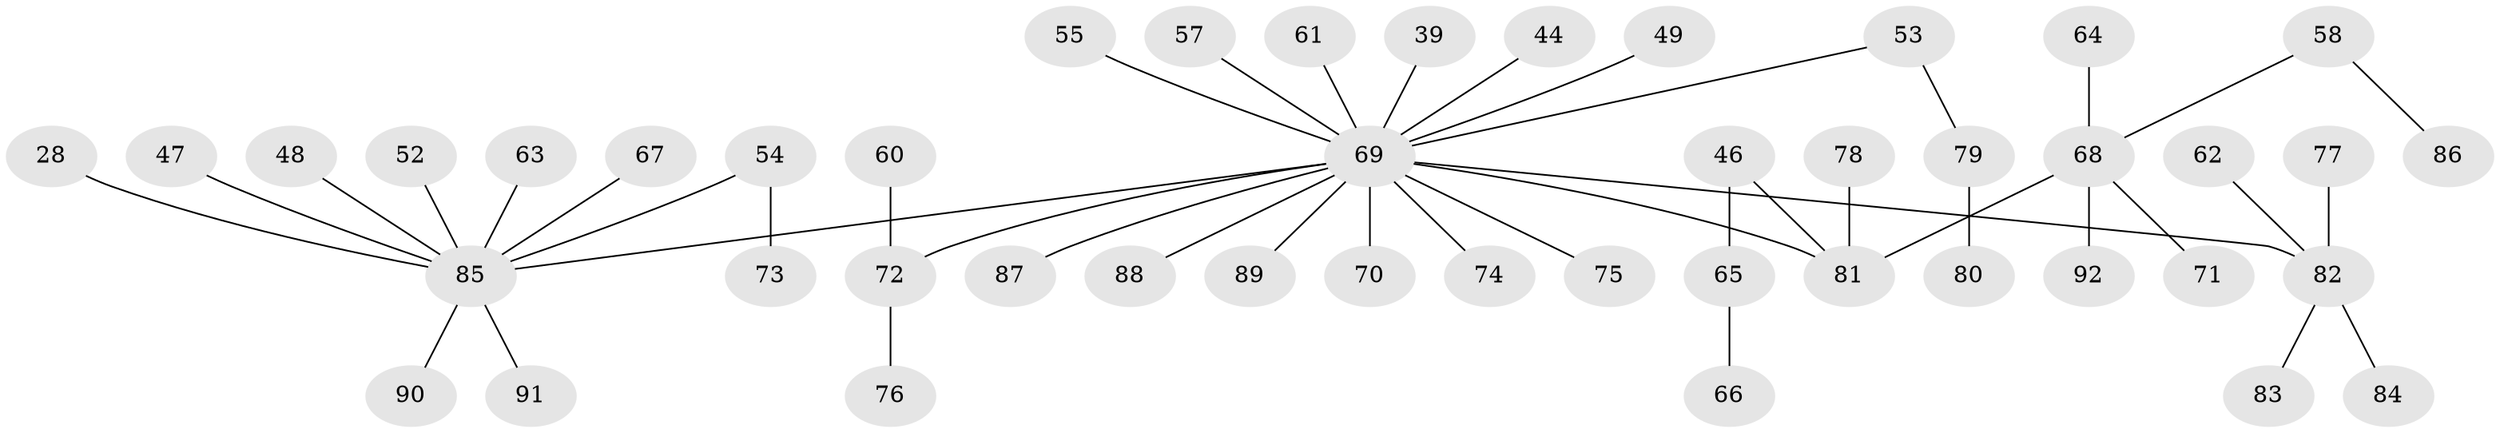 // original degree distribution, {5: 0.06521739130434782, 4: 0.05434782608695652, 2: 0.29347826086956524, 3: 0.13043478260869565, 1: 0.45652173913043476}
// Generated by graph-tools (version 1.1) at 2025/52/03/09/25 04:52:24]
// undirected, 46 vertices, 45 edges
graph export_dot {
graph [start="1"]
  node [color=gray90,style=filled];
  28;
  39;
  44;
  46;
  47;
  48;
  49;
  52;
  53 [super="+51"];
  54;
  55;
  57;
  58;
  60;
  61;
  62;
  63;
  64;
  65;
  66;
  67 [super="+22"];
  68 [super="+33+59"];
  69 [super="+10+37+56+45"];
  70;
  71;
  72 [super="+32+29+36+42+50"];
  73;
  74;
  75;
  76;
  77;
  78;
  79;
  80;
  81 [super="+18"];
  82 [super="+35"];
  83;
  84;
  85 [super="+23+30+20+15+26"];
  86;
  87;
  88;
  89;
  90;
  91;
  92;
  28 -- 85;
  39 -- 69;
  44 -- 69;
  46 -- 65;
  46 -- 81;
  47 -- 85;
  48 -- 85;
  49 -- 69;
  52 -- 85;
  53 -- 69;
  53 -- 79;
  54 -- 73;
  54 -- 85;
  55 -- 69;
  57 -- 69;
  58 -- 86;
  58 -- 68;
  60 -- 72;
  61 -- 69;
  62 -- 82;
  63 -- 85;
  64 -- 68;
  65 -- 66;
  67 -- 85;
  68 -- 81;
  68 -- 92;
  68 -- 71;
  69 -- 89;
  69 -- 82;
  69 -- 70;
  69 -- 75;
  69 -- 81;
  69 -- 85;
  69 -- 87;
  69 -- 88;
  69 -- 72;
  69 -- 74;
  72 -- 76;
  77 -- 82;
  78 -- 81;
  79 -- 80;
  82 -- 83;
  82 -- 84;
  85 -- 91;
  85 -- 90;
}
